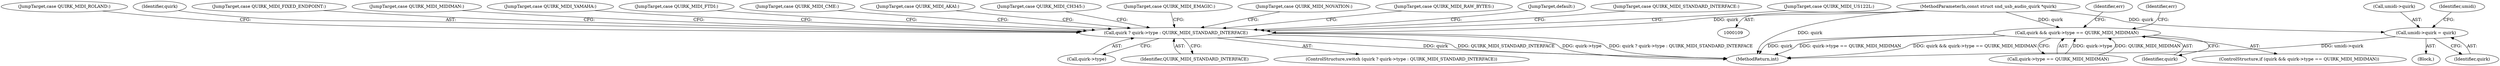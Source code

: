 digraph "0_linux_07d86ca93db7e5cdf4743564d98292042ec21af7@pointer" {
"1000113" [label="(MethodParameterIn,const struct snd_usb_audio_quirk *quirk)"];
"1000150" [label="(Call,umidi->quirk = quirk)"];
"1000212" [label="(Call,quirk ? quirk->type : QUIRK_MIDI_STANDARD_INTERFACE)"];
"1000532" [label="(Call,quirk && quirk->type == QUIRK_MIDI_MIDIMAN)"];
"1000533" [label="(Identifier,quirk)"];
"1000113" [label="(MethodParameterIn,const struct snd_usb_audio_quirk *quirk)"];
"1000309" [label="(JumpTarget,case QUIRK_MIDI_NOVATION:)"];
"1000212" [label="(Call,quirk ? quirk->type : QUIRK_MIDI_STANDARD_INTERFACE)"];
"1000322" [label="(JumpTarget,case QUIRK_MIDI_RAW_BYTES:)"];
"1000211" [label="(ControlStructure,switch (quirk ? quirk->type : QUIRK_MIDI_STANDARD_INTERFACE))"];
"1000458" [label="(JumpTarget,default:)"];
"1000150" [label="(Call,umidi->quirk = quirk)"];
"1000532" [label="(Call,quirk && quirk->type == QUIRK_MIDI_MIDIMAN)"];
"1000540" [label="(Identifier,err)"];
"1000531" [label="(ControlStructure,if (quirk && quirk->type == QUIRK_MIDI_MIDIMAN))"];
"1000219" [label="(JumpTarget,case QUIRK_MIDI_STANDARD_INTERFACE:)"];
"1000240" [label="(JumpTarget,case QUIRK_MIDI_US122L:)"];
"1000214" [label="(Call,quirk->type)"];
"1000278" [label="(JumpTarget,case QUIRK_MIDI_ROLAND:)"];
"1000549" [label="(Identifier,err)"];
"1000151" [label="(Call,umidi->quirk)"];
"1000213" [label="(Identifier,quirk)"];
"1000572" [label="(MethodReturn,int)"];
"1000247" [label="(JumpTarget,case QUIRK_MIDI_FIXED_ENDPOINT:)"];
"1000288" [label="(JumpTarget,case QUIRK_MIDI_MIDIMAN:)"];
"1000114" [label="(Block,)"];
"1000268" [label="(JumpTarget,case QUIRK_MIDI_YAMAHA:)"];
"1000409" [label="(JumpTarget,case QUIRK_MIDI_FTDI:)"];
"1000217" [label="(Identifier,QUIRK_MIDI_STANDARD_INTERFACE)"];
"1000157" [label="(Identifier,umidi)"];
"1000376" [label="(JumpTarget,case QUIRK_MIDI_CME:)"];
"1000534" [label="(Call,quirk->type == QUIRK_MIDI_MIDIMAN)"];
"1000389" [label="(JumpTarget,case QUIRK_MIDI_AKAI:)"];
"1000154" [label="(Identifier,quirk)"];
"1000445" [label="(JumpTarget,case QUIRK_MIDI_CH345:)"];
"1000349" [label="(JumpTarget,case QUIRK_MIDI_EMAGIC:)"];
"1000113" -> "1000109"  [label="AST: "];
"1000113" -> "1000572"  [label="DDG: quirk"];
"1000113" -> "1000150"  [label="DDG: quirk"];
"1000113" -> "1000212"  [label="DDG: quirk"];
"1000113" -> "1000532"  [label="DDG: quirk"];
"1000150" -> "1000114"  [label="AST: "];
"1000150" -> "1000154"  [label="CFG: "];
"1000151" -> "1000150"  [label="AST: "];
"1000154" -> "1000150"  [label="AST: "];
"1000157" -> "1000150"  [label="CFG: "];
"1000150" -> "1000572"  [label="DDG: umidi->quirk"];
"1000212" -> "1000211"  [label="AST: "];
"1000212" -> "1000214"  [label="CFG: "];
"1000212" -> "1000217"  [label="CFG: "];
"1000213" -> "1000212"  [label="AST: "];
"1000214" -> "1000212"  [label="AST: "];
"1000217" -> "1000212"  [label="AST: "];
"1000219" -> "1000212"  [label="CFG: "];
"1000240" -> "1000212"  [label="CFG: "];
"1000247" -> "1000212"  [label="CFG: "];
"1000268" -> "1000212"  [label="CFG: "];
"1000278" -> "1000212"  [label="CFG: "];
"1000288" -> "1000212"  [label="CFG: "];
"1000309" -> "1000212"  [label="CFG: "];
"1000322" -> "1000212"  [label="CFG: "];
"1000349" -> "1000212"  [label="CFG: "];
"1000376" -> "1000212"  [label="CFG: "];
"1000389" -> "1000212"  [label="CFG: "];
"1000409" -> "1000212"  [label="CFG: "];
"1000445" -> "1000212"  [label="CFG: "];
"1000458" -> "1000212"  [label="CFG: "];
"1000212" -> "1000572"  [label="DDG: QUIRK_MIDI_STANDARD_INTERFACE"];
"1000212" -> "1000572"  [label="DDG: quirk->type"];
"1000212" -> "1000572"  [label="DDG: quirk ? quirk->type : QUIRK_MIDI_STANDARD_INTERFACE"];
"1000212" -> "1000572"  [label="DDG: quirk"];
"1000532" -> "1000531"  [label="AST: "];
"1000532" -> "1000533"  [label="CFG: "];
"1000532" -> "1000534"  [label="CFG: "];
"1000533" -> "1000532"  [label="AST: "];
"1000534" -> "1000532"  [label="AST: "];
"1000540" -> "1000532"  [label="CFG: "];
"1000549" -> "1000532"  [label="CFG: "];
"1000532" -> "1000572"  [label="DDG: quirk"];
"1000532" -> "1000572"  [label="DDG: quirk->type == QUIRK_MIDI_MIDIMAN"];
"1000532" -> "1000572"  [label="DDG: quirk && quirk->type == QUIRK_MIDI_MIDIMAN"];
"1000534" -> "1000532"  [label="DDG: quirk->type"];
"1000534" -> "1000532"  [label="DDG: QUIRK_MIDI_MIDIMAN"];
}
